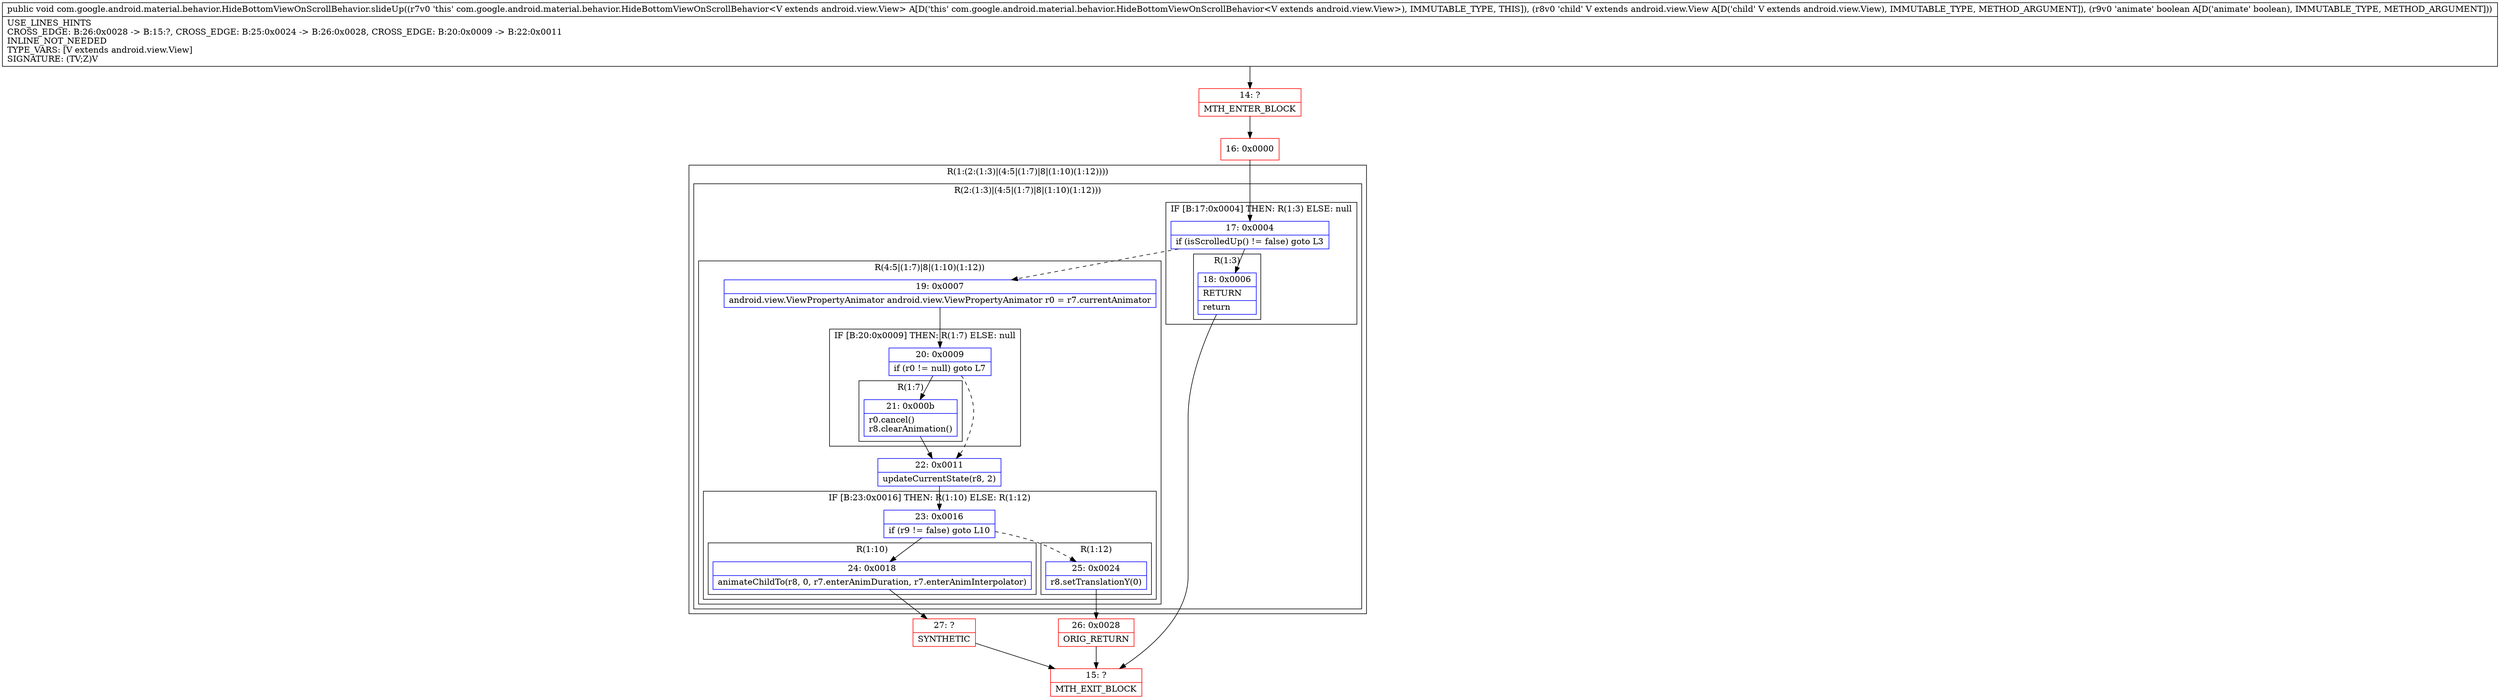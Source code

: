 digraph "CFG forcom.google.android.material.behavior.HideBottomViewOnScrollBehavior.slideUp(Landroid\/view\/View;Z)V" {
subgraph cluster_Region_1606592882 {
label = "R(1:(2:(1:3)|(4:5|(1:7)|8|(1:10)(1:12))))";
node [shape=record,color=blue];
subgraph cluster_Region_86737032 {
label = "R(2:(1:3)|(4:5|(1:7)|8|(1:10)(1:12)))";
node [shape=record,color=blue];
subgraph cluster_IfRegion_13178919 {
label = "IF [B:17:0x0004] THEN: R(1:3) ELSE: null";
node [shape=record,color=blue];
Node_17 [shape=record,label="{17\:\ 0x0004|if (isScrolledUp() != false) goto L3\l}"];
subgraph cluster_Region_1370724108 {
label = "R(1:3)";
node [shape=record,color=blue];
Node_18 [shape=record,label="{18\:\ 0x0006|RETURN\l|return\l}"];
}
}
subgraph cluster_Region_1546592457 {
label = "R(4:5|(1:7)|8|(1:10)(1:12))";
node [shape=record,color=blue];
Node_19 [shape=record,label="{19\:\ 0x0007|android.view.ViewPropertyAnimator android.view.ViewPropertyAnimator r0 = r7.currentAnimator\l}"];
subgraph cluster_IfRegion_559320832 {
label = "IF [B:20:0x0009] THEN: R(1:7) ELSE: null";
node [shape=record,color=blue];
Node_20 [shape=record,label="{20\:\ 0x0009|if (r0 != null) goto L7\l}"];
subgraph cluster_Region_45972708 {
label = "R(1:7)";
node [shape=record,color=blue];
Node_21 [shape=record,label="{21\:\ 0x000b|r0.cancel()\lr8.clearAnimation()\l}"];
}
}
Node_22 [shape=record,label="{22\:\ 0x0011|updateCurrentState(r8, 2)\l}"];
subgraph cluster_IfRegion_460336497 {
label = "IF [B:23:0x0016] THEN: R(1:10) ELSE: R(1:12)";
node [shape=record,color=blue];
Node_23 [shape=record,label="{23\:\ 0x0016|if (r9 != false) goto L10\l}"];
subgraph cluster_Region_1116127575 {
label = "R(1:10)";
node [shape=record,color=blue];
Node_24 [shape=record,label="{24\:\ 0x0018|animateChildTo(r8, 0, r7.enterAnimDuration, r7.enterAnimInterpolator)\l}"];
}
subgraph cluster_Region_172421376 {
label = "R(1:12)";
node [shape=record,color=blue];
Node_25 [shape=record,label="{25\:\ 0x0024|r8.setTranslationY(0)\l}"];
}
}
}
}
}
Node_14 [shape=record,color=red,label="{14\:\ ?|MTH_ENTER_BLOCK\l}"];
Node_16 [shape=record,color=red,label="{16\:\ 0x0000}"];
Node_15 [shape=record,color=red,label="{15\:\ ?|MTH_EXIT_BLOCK\l}"];
Node_27 [shape=record,color=red,label="{27\:\ ?|SYNTHETIC\l}"];
Node_26 [shape=record,color=red,label="{26\:\ 0x0028|ORIG_RETURN\l}"];
MethodNode[shape=record,label="{public void com.google.android.material.behavior.HideBottomViewOnScrollBehavior.slideUp((r7v0 'this' com.google.android.material.behavior.HideBottomViewOnScrollBehavior\<V extends android.view.View\> A[D('this' com.google.android.material.behavior.HideBottomViewOnScrollBehavior\<V extends android.view.View\>), IMMUTABLE_TYPE, THIS]), (r8v0 'child' V extends android.view.View A[D('child' V extends android.view.View), IMMUTABLE_TYPE, METHOD_ARGUMENT]), (r9v0 'animate' boolean A[D('animate' boolean), IMMUTABLE_TYPE, METHOD_ARGUMENT]))  | USE_LINES_HINTS\lCROSS_EDGE: B:26:0x0028 \-\> B:15:?, CROSS_EDGE: B:25:0x0024 \-\> B:26:0x0028, CROSS_EDGE: B:20:0x0009 \-\> B:22:0x0011\lINLINE_NOT_NEEDED\lTYPE_VARS: [V extends android.view.View]\lSIGNATURE: (TV;Z)V\l}"];
MethodNode -> Node_14;Node_17 -> Node_18;
Node_17 -> Node_19[style=dashed];
Node_18 -> Node_15;
Node_19 -> Node_20;
Node_20 -> Node_21;
Node_20 -> Node_22[style=dashed];
Node_21 -> Node_22;
Node_22 -> Node_23;
Node_23 -> Node_24;
Node_23 -> Node_25[style=dashed];
Node_24 -> Node_27;
Node_25 -> Node_26;
Node_14 -> Node_16;
Node_16 -> Node_17;
Node_27 -> Node_15;
Node_26 -> Node_15;
}

